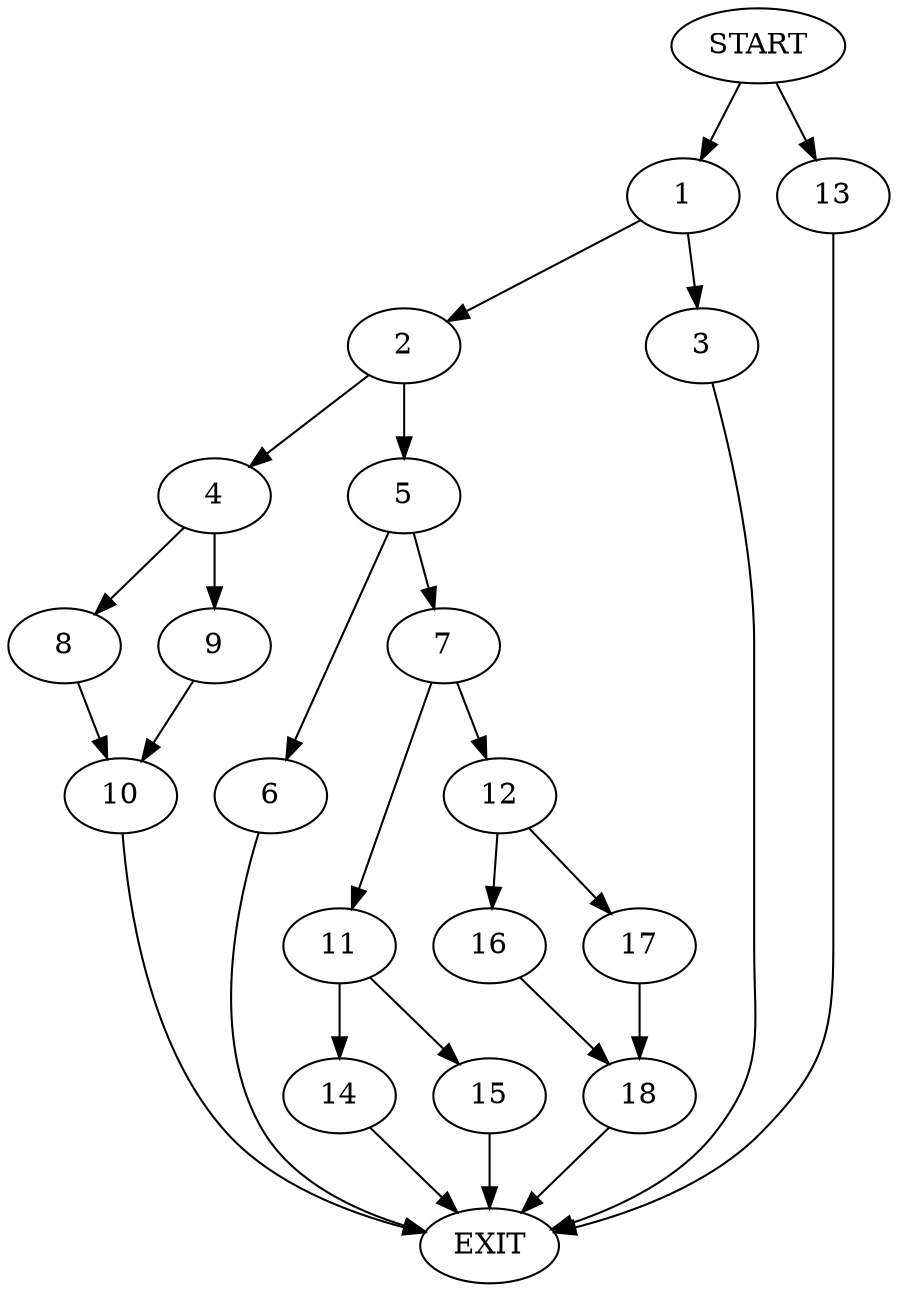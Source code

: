 digraph {
0 [label="START"]
19 [label="EXIT"]
0 -> 1
1 -> 2
1 -> 3
3 -> 19
2 -> 4
2 -> 5
5 -> 6
5 -> 7
4 -> 8
4 -> 9
8 -> 10
9 -> 10
10 -> 19
6 -> 19
7 -> 11
7 -> 12
0 -> 13
13 -> 19
11 -> 14
11 -> 15
12 -> 16
12 -> 17
16 -> 18
17 -> 18
18 -> 19
14 -> 19
15 -> 19
}
